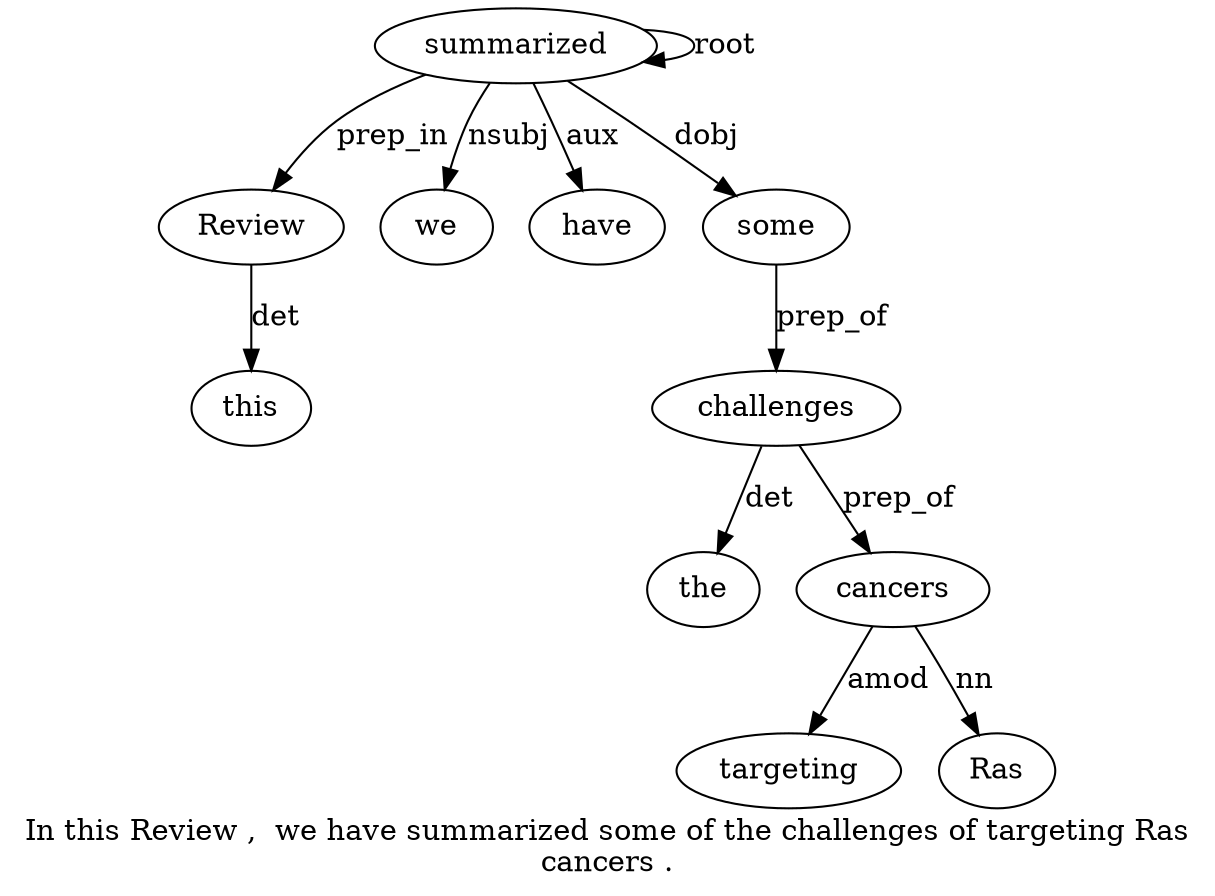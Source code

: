 digraph "In this Review ,  we have summarized some of the challenges of targeting Ras cancers ." {
label="In this Review ,  we have summarized some of the challenges of targeting Ras
cancers .";
Review3 [style=filled, fillcolor=white, label=Review];
this2 [style=filled, fillcolor=white, label=this];
Review3 -> this2  [label=det];
summarized7 [style=filled, fillcolor=white, label=summarized];
summarized7 -> Review3  [label=prep_in];
we5 [style=filled, fillcolor=white, label=we];
summarized7 -> we5  [label=nsubj];
have6 [style=filled, fillcolor=white, label=have];
summarized7 -> have6  [label=aux];
summarized7 -> summarized7  [label=root];
some8 [style=filled, fillcolor=white, label=some];
summarized7 -> some8  [label=dobj];
challenges11 [style=filled, fillcolor=white, label=challenges];
the10 [style=filled, fillcolor=white, label=the];
challenges11 -> the10  [label=det];
some8 -> challenges11  [label=prep_of];
cancers15 [style=filled, fillcolor=white, label=cancers];
targeting13 [style=filled, fillcolor=white, label=targeting];
cancers15 -> targeting13  [label=amod];
Ras14 [style=filled, fillcolor=white, label=Ras];
cancers15 -> Ras14  [label=nn];
challenges11 -> cancers15  [label=prep_of];
}
